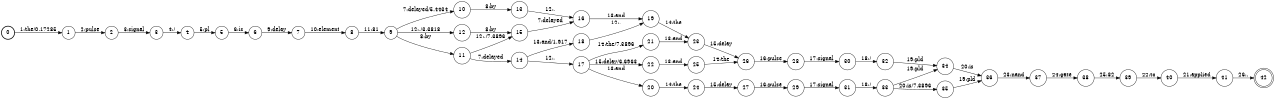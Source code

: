 digraph FST {
rankdir = LR;
size = "8.5,11";
label = "";
center = 1;
orientation = Portrait;
ranksep = "0.4";
nodesep = "0.25";
0 [label = "0", shape = circle, style = bold, fontsize = 14]
	0 -> 1 [label = "1:the/0.17285", fontsize = 14];
1 [label = "1", shape = circle, style = solid, fontsize = 14]
	1 -> 2 [label = "2:pulse", fontsize = 14];
2 [label = "2", shape = circle, style = solid, fontsize = 14]
	2 -> 3 [label = "3:signal", fontsize = 14];
3 [label = "3", shape = circle, style = solid, fontsize = 14]
	3 -> 4 [label = "4:/", fontsize = 14];
4 [label = "4", shape = circle, style = solid, fontsize = 14]
	4 -> 5 [label = "5:pl", fontsize = 14];
5 [label = "5", shape = circle, style = solid, fontsize = 14]
	5 -> 6 [label = "6:is", fontsize = 14];
6 [label = "6", shape = circle, style = solid, fontsize = 14]
	6 -> 7 [label = "9:delay", fontsize = 14];
7 [label = "7", shape = circle, style = solid, fontsize = 14]
	7 -> 8 [label = "10:element", fontsize = 14];
8 [label = "8", shape = circle, style = solid, fontsize = 14]
	8 -> 9 [label = "11:81", fontsize = 14];
9 [label = "9", shape = circle, style = solid, fontsize = 14]
	9 -> 10 [label = "7:delayed/5.4434", fontsize = 14];
	9 -> 11 [label = "8:by", fontsize = 14];
	9 -> 12 [label = "12:,/3.3818", fontsize = 14];
10 [label = "10", shape = circle, style = solid, fontsize = 14]
	10 -> 13 [label = "8:by", fontsize = 14];
11 [label = "11", shape = circle, style = solid, fontsize = 14]
	11 -> 14 [label = "7:delayed", fontsize = 14];
	11 -> 15 [label = "12:,/7.3896", fontsize = 14];
12 [label = "12", shape = circle, style = solid, fontsize = 14]
	12 -> 15 [label = "8:by", fontsize = 14];
13 [label = "13", shape = circle, style = solid, fontsize = 14]
	13 -> 16 [label = "12:,", fontsize = 14];
14 [label = "14", shape = circle, style = solid, fontsize = 14]
	14 -> 17 [label = "12:,", fontsize = 14];
	14 -> 18 [label = "13:and/1.917", fontsize = 14];
15 [label = "15", shape = circle, style = solid, fontsize = 14]
	15 -> 16 [label = "7:delayed", fontsize = 14];
16 [label = "16", shape = circle, style = solid, fontsize = 14]
	16 -> 19 [label = "13:and", fontsize = 14];
17 [label = "17", shape = circle, style = solid, fontsize = 14]
	17 -> 21 [label = "14:the/7.3896", fontsize = 14];
	17 -> 22 [label = "15:delay/6.6963", fontsize = 14];
	17 -> 20 [label = "13:and", fontsize = 14];
18 [label = "18", shape = circle, style = solid, fontsize = 14]
	18 -> 19 [label = "12:,", fontsize = 14];
19 [label = "19", shape = circle, style = solid, fontsize = 14]
	19 -> 23 [label = "14:the", fontsize = 14];
20 [label = "20", shape = circle, style = solid, fontsize = 14]
	20 -> 24 [label = "14:the", fontsize = 14];
21 [label = "21", shape = circle, style = solid, fontsize = 14]
	21 -> 23 [label = "13:and", fontsize = 14];
22 [label = "22", shape = circle, style = solid, fontsize = 14]
	22 -> 25 [label = "13:and", fontsize = 14];
23 [label = "23", shape = circle, style = solid, fontsize = 14]
	23 -> 26 [label = "15:delay", fontsize = 14];
24 [label = "24", shape = circle, style = solid, fontsize = 14]
	24 -> 27 [label = "15:delay", fontsize = 14];
25 [label = "25", shape = circle, style = solid, fontsize = 14]
	25 -> 26 [label = "14:the", fontsize = 14];
26 [label = "26", shape = circle, style = solid, fontsize = 14]
	26 -> 28 [label = "16:pulse", fontsize = 14];
27 [label = "27", shape = circle, style = solid, fontsize = 14]
	27 -> 29 [label = "16:pulse", fontsize = 14];
28 [label = "28", shape = circle, style = solid, fontsize = 14]
	28 -> 30 [label = "17:signal", fontsize = 14];
29 [label = "29", shape = circle, style = solid, fontsize = 14]
	29 -> 31 [label = "17:signal", fontsize = 14];
30 [label = "30", shape = circle, style = solid, fontsize = 14]
	30 -> 32 [label = "18:/", fontsize = 14];
31 [label = "31", shape = circle, style = solid, fontsize = 14]
	31 -> 33 [label = "18:/", fontsize = 14];
32 [label = "32", shape = circle, style = solid, fontsize = 14]
	32 -> 34 [label = "19:pld", fontsize = 14];
33 [label = "33", shape = circle, style = solid, fontsize = 14]
	33 -> 35 [label = "20:is/7.3896", fontsize = 14];
	33 -> 34 [label = "19:pld", fontsize = 14];
34 [label = "34", shape = circle, style = solid, fontsize = 14]
	34 -> 36 [label = "20:is", fontsize = 14];
35 [label = "35", shape = circle, style = solid, fontsize = 14]
	35 -> 36 [label = "19:pld", fontsize = 14];
36 [label = "36", shape = circle, style = solid, fontsize = 14]
	36 -> 37 [label = "23:nand", fontsize = 14];
37 [label = "37", shape = circle, style = solid, fontsize = 14]
	37 -> 38 [label = "24:gate", fontsize = 14];
38 [label = "38", shape = circle, style = solid, fontsize = 14]
	38 -> 39 [label = "25:82", fontsize = 14];
39 [label = "39", shape = circle, style = solid, fontsize = 14]
	39 -> 40 [label = "22:to", fontsize = 14];
40 [label = "40", shape = circle, style = solid, fontsize = 14]
	40 -> 41 [label = "21:applied", fontsize = 14];
41 [label = "41", shape = circle, style = solid, fontsize = 14]
	41 -> 42 [label = "26:.", fontsize = 14];
42 [label = "42", shape = doublecircle, style = solid, fontsize = 14]
}
